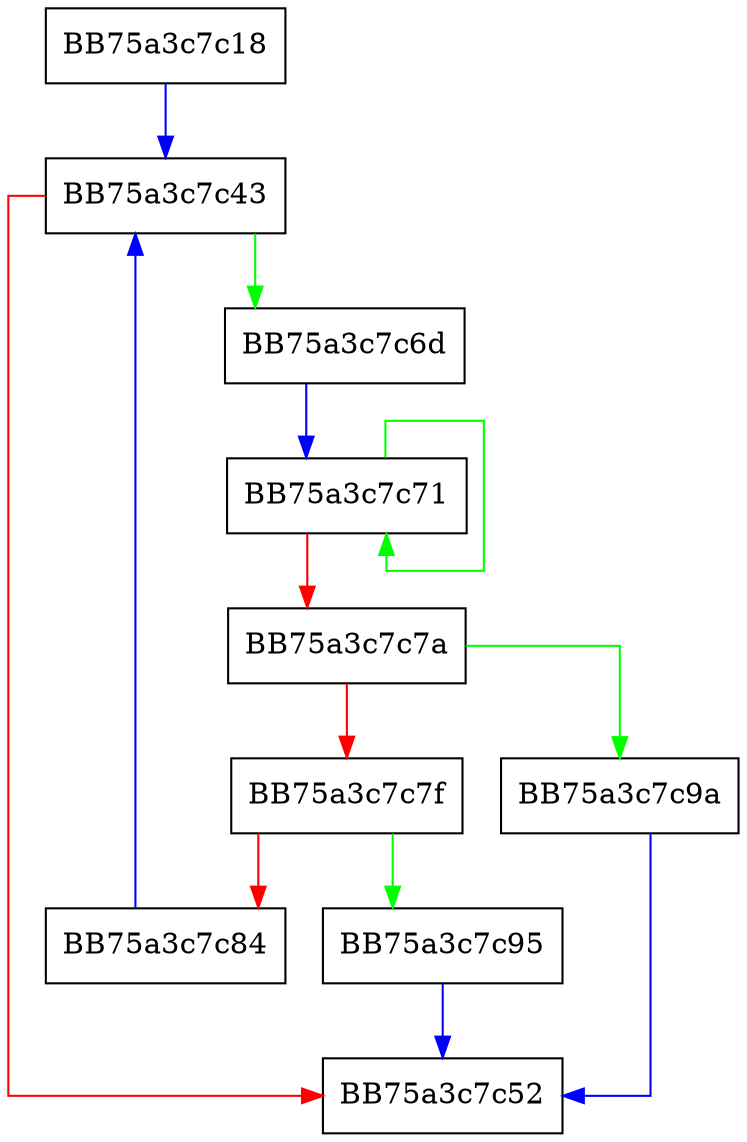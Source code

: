 digraph l_strcmp {
  node [shape="box"];
  graph [splines=ortho];
  BB75a3c7c18 -> BB75a3c7c43 [color="blue"];
  BB75a3c7c43 -> BB75a3c7c6d [color="green"];
  BB75a3c7c43 -> BB75a3c7c52 [color="red"];
  BB75a3c7c6d -> BB75a3c7c71 [color="blue"];
  BB75a3c7c71 -> BB75a3c7c71 [color="green"];
  BB75a3c7c71 -> BB75a3c7c7a [color="red"];
  BB75a3c7c7a -> BB75a3c7c9a [color="green"];
  BB75a3c7c7a -> BB75a3c7c7f [color="red"];
  BB75a3c7c7f -> BB75a3c7c95 [color="green"];
  BB75a3c7c7f -> BB75a3c7c84 [color="red"];
  BB75a3c7c84 -> BB75a3c7c43 [color="blue"];
  BB75a3c7c95 -> BB75a3c7c52 [color="blue"];
  BB75a3c7c9a -> BB75a3c7c52 [color="blue"];
}